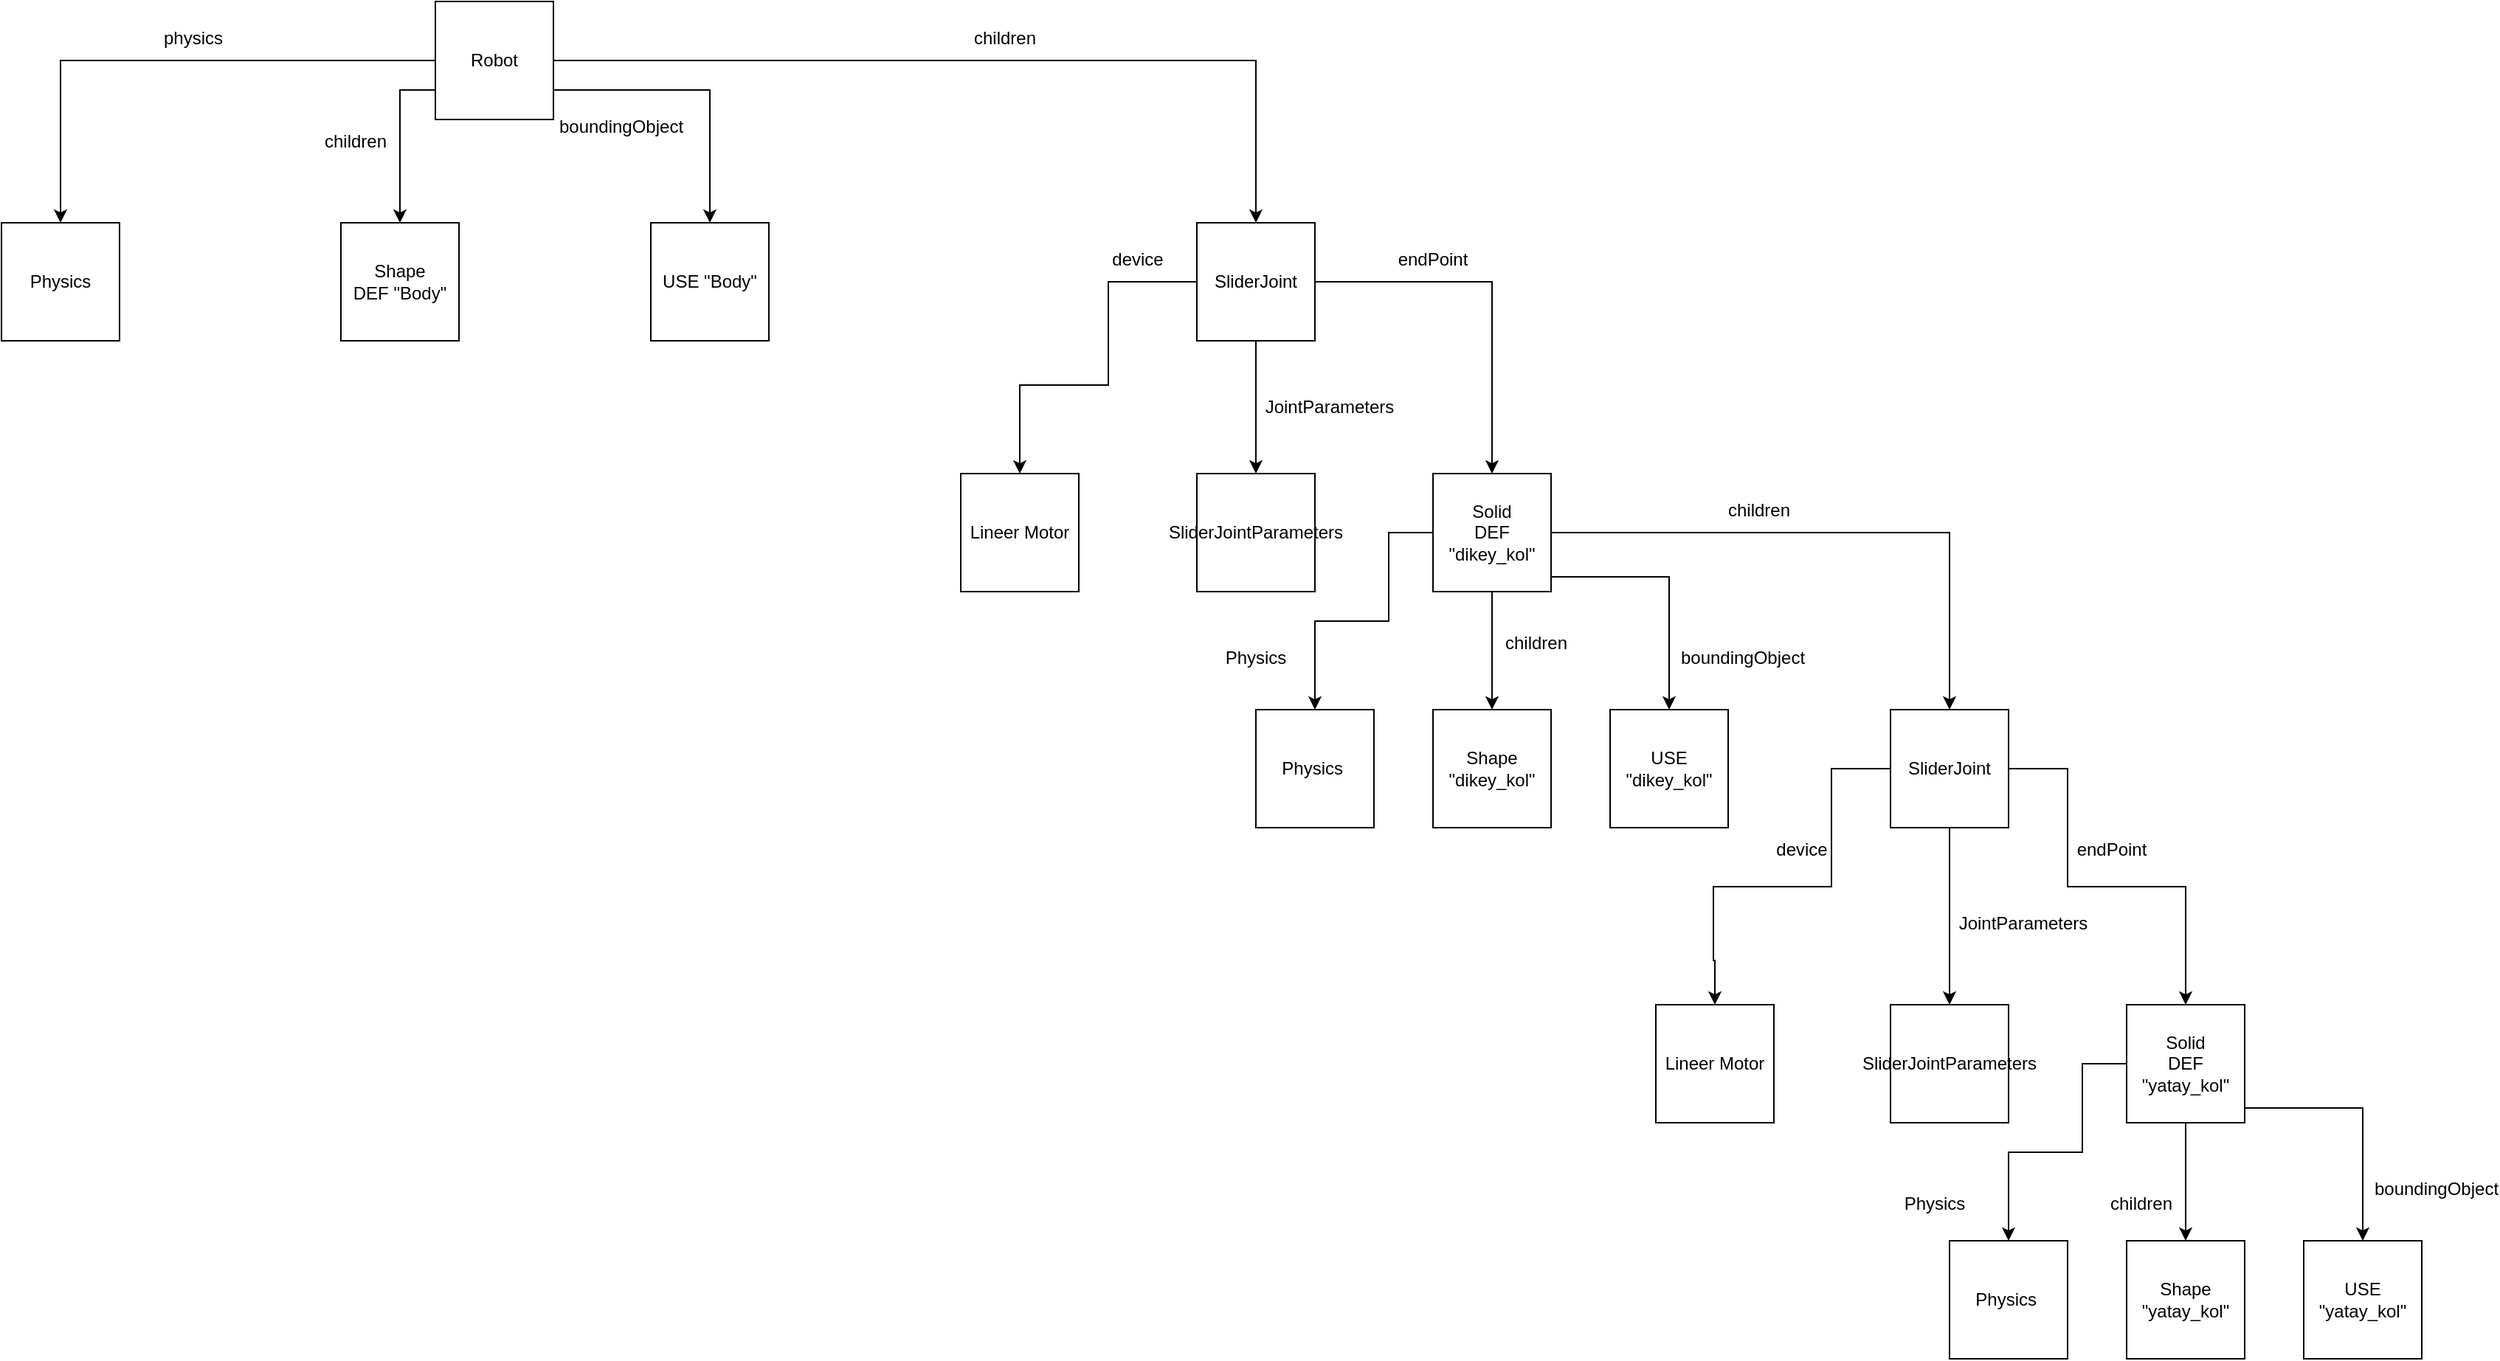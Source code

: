 <mxfile version="21.6.8" type="device">
  <diagram id="C5RBs43oDa-KdzZeNtuy" name="Page-1">
    <mxGraphModel dx="1321" dy="839" grid="1" gridSize="10" guides="1" tooltips="1" connect="1" arrows="1" fold="1" page="1" pageScale="1" pageWidth="827" pageHeight="1169" math="0" shadow="0">
      <root>
        <mxCell id="WIyWlLk6GJQsqaUBKTNV-0" />
        <mxCell id="WIyWlLk6GJQsqaUBKTNV-1" parent="WIyWlLk6GJQsqaUBKTNV-0" />
        <mxCell id="Mwpz-wzRsAJHt7b0iiVY-5" style="edgeStyle=orthogonalEdgeStyle;rounded=0;orthogonalLoop=1;jettySize=auto;html=1;entryX=0.5;entryY=0;entryDx=0;entryDy=0;" parent="WIyWlLk6GJQsqaUBKTNV-1" source="Mwpz-wzRsAJHt7b0iiVY-0" target="Mwpz-wzRsAJHt7b0iiVY-1" edge="1">
          <mxGeometry relative="1" as="geometry" />
        </mxCell>
        <mxCell id="Mwpz-wzRsAJHt7b0iiVY-7" style="edgeStyle=orthogonalEdgeStyle;rounded=0;orthogonalLoop=1;jettySize=auto;html=1;exitX=0;exitY=0.75;exitDx=0;exitDy=0;entryX=0.5;entryY=0;entryDx=0;entryDy=0;" parent="WIyWlLk6GJQsqaUBKTNV-1" source="Mwpz-wzRsAJHt7b0iiVY-0" target="Mwpz-wzRsAJHt7b0iiVY-2" edge="1">
          <mxGeometry relative="1" as="geometry" />
        </mxCell>
        <mxCell id="Mwpz-wzRsAJHt7b0iiVY-9" style="edgeStyle=orthogonalEdgeStyle;rounded=0;orthogonalLoop=1;jettySize=auto;html=1;entryX=0.5;entryY=0;entryDx=0;entryDy=0;" parent="WIyWlLk6GJQsqaUBKTNV-1" source="Mwpz-wzRsAJHt7b0iiVY-0" target="Mwpz-wzRsAJHt7b0iiVY-3" edge="1">
          <mxGeometry relative="1" as="geometry">
            <Array as="points">
              <mxPoint x="560" y="100" />
            </Array>
          </mxGeometry>
        </mxCell>
        <mxCell id="Mwpz-wzRsAJHt7b0iiVY-11" style="edgeStyle=orthogonalEdgeStyle;rounded=0;orthogonalLoop=1;jettySize=auto;html=1;entryX=0.5;entryY=0;entryDx=0;entryDy=0;" parent="WIyWlLk6GJQsqaUBKTNV-1" source="Mwpz-wzRsAJHt7b0iiVY-0" target="Mwpz-wzRsAJHt7b0iiVY-4" edge="1">
          <mxGeometry relative="1" as="geometry" />
        </mxCell>
        <mxCell id="Mwpz-wzRsAJHt7b0iiVY-0" value="Robot&lt;br&gt;" style="whiteSpace=wrap;html=1;aspect=fixed;" parent="WIyWlLk6GJQsqaUBKTNV-1" vertex="1">
          <mxGeometry x="374" y="40" width="80" height="80" as="geometry" />
        </mxCell>
        <mxCell id="Mwpz-wzRsAJHt7b0iiVY-1" value="Physics" style="whiteSpace=wrap;html=1;aspect=fixed;" parent="WIyWlLk6GJQsqaUBKTNV-1" vertex="1">
          <mxGeometry x="80" y="190" width="80" height="80" as="geometry" />
        </mxCell>
        <mxCell id="Mwpz-wzRsAJHt7b0iiVY-2" value="Shape&lt;br&gt;DEF &quot;Body&quot;&lt;br&gt;" style="whiteSpace=wrap;html=1;aspect=fixed;" parent="WIyWlLk6GJQsqaUBKTNV-1" vertex="1">
          <mxGeometry x="310" y="190" width="80" height="80" as="geometry" />
        </mxCell>
        <mxCell id="Mwpz-wzRsAJHt7b0iiVY-3" value="USE &quot;Body&quot;" style="whiteSpace=wrap;html=1;aspect=fixed;" parent="WIyWlLk6GJQsqaUBKTNV-1" vertex="1">
          <mxGeometry x="520" y="190" width="80" height="80" as="geometry" />
        </mxCell>
        <mxCell id="Mwpz-wzRsAJHt7b0iiVY-16" style="edgeStyle=orthogonalEdgeStyle;rounded=0;orthogonalLoop=1;jettySize=auto;html=1;entryX=0.5;entryY=0;entryDx=0;entryDy=0;" parent="WIyWlLk6GJQsqaUBKTNV-1" source="Mwpz-wzRsAJHt7b0iiVY-4" target="Mwpz-wzRsAJHt7b0iiVY-13" edge="1">
          <mxGeometry relative="1" as="geometry">
            <Array as="points">
              <mxPoint x="830" y="230" />
              <mxPoint x="830" y="300" />
              <mxPoint x="770" y="300" />
            </Array>
          </mxGeometry>
        </mxCell>
        <mxCell id="Mwpz-wzRsAJHt7b0iiVY-18" style="edgeStyle=orthogonalEdgeStyle;rounded=0;orthogonalLoop=1;jettySize=auto;html=1;entryX=0.5;entryY=0;entryDx=0;entryDy=0;" parent="WIyWlLk6GJQsqaUBKTNV-1" source="Mwpz-wzRsAJHt7b0iiVY-4" target="Mwpz-wzRsAJHt7b0iiVY-14" edge="1">
          <mxGeometry relative="1" as="geometry" />
        </mxCell>
        <mxCell id="Mwpz-wzRsAJHt7b0iiVY-20" style="edgeStyle=orthogonalEdgeStyle;rounded=0;orthogonalLoop=1;jettySize=auto;html=1;entryX=0.5;entryY=0;entryDx=0;entryDy=0;" parent="WIyWlLk6GJQsqaUBKTNV-1" source="Mwpz-wzRsAJHt7b0iiVY-4" target="Mwpz-wzRsAJHt7b0iiVY-15" edge="1">
          <mxGeometry relative="1" as="geometry" />
        </mxCell>
        <mxCell id="Mwpz-wzRsAJHt7b0iiVY-4" value="SliderJoint" style="whiteSpace=wrap;html=1;aspect=fixed;" parent="WIyWlLk6GJQsqaUBKTNV-1" vertex="1">
          <mxGeometry x="890" y="190" width="80" height="80" as="geometry" />
        </mxCell>
        <mxCell id="Mwpz-wzRsAJHt7b0iiVY-6" value="physics" style="text;html=1;strokeColor=none;fillColor=none;align=center;verticalAlign=middle;whiteSpace=wrap;rounded=0;" parent="WIyWlLk6GJQsqaUBKTNV-1" vertex="1">
          <mxGeometry x="180" y="50" width="60" height="30" as="geometry" />
        </mxCell>
        <mxCell id="Mwpz-wzRsAJHt7b0iiVY-8" value="children" style="text;html=1;strokeColor=none;fillColor=none;align=center;verticalAlign=middle;whiteSpace=wrap;rounded=0;" parent="WIyWlLk6GJQsqaUBKTNV-1" vertex="1">
          <mxGeometry x="290" y="120" width="60" height="30" as="geometry" />
        </mxCell>
        <mxCell id="Mwpz-wzRsAJHt7b0iiVY-10" value="boundingObject" style="text;html=1;strokeColor=none;fillColor=none;align=center;verticalAlign=middle;whiteSpace=wrap;rounded=0;" parent="WIyWlLk6GJQsqaUBKTNV-1" vertex="1">
          <mxGeometry x="470" y="110" width="60" height="30" as="geometry" />
        </mxCell>
        <mxCell id="Mwpz-wzRsAJHt7b0iiVY-12" value="children" style="text;html=1;strokeColor=none;fillColor=none;align=center;verticalAlign=middle;whiteSpace=wrap;rounded=0;" parent="WIyWlLk6GJQsqaUBKTNV-1" vertex="1">
          <mxGeometry x="730" y="50" width="60" height="30" as="geometry" />
        </mxCell>
        <mxCell id="Mwpz-wzRsAJHt7b0iiVY-13" value="Lineer Motor" style="whiteSpace=wrap;html=1;aspect=fixed;" parent="WIyWlLk6GJQsqaUBKTNV-1" vertex="1">
          <mxGeometry x="730" y="360" width="80" height="80" as="geometry" />
        </mxCell>
        <mxCell id="Mwpz-wzRsAJHt7b0iiVY-14" value="SliderJointParameters" style="whiteSpace=wrap;html=1;aspect=fixed;" parent="WIyWlLk6GJQsqaUBKTNV-1" vertex="1">
          <mxGeometry x="890" y="360" width="80" height="80" as="geometry" />
        </mxCell>
        <mxCell id="Mwpz-wzRsAJHt7b0iiVY-25" style="edgeStyle=orthogonalEdgeStyle;rounded=0;orthogonalLoop=1;jettySize=auto;html=1;entryX=0.5;entryY=0;entryDx=0;entryDy=0;" parent="WIyWlLk6GJQsqaUBKTNV-1" source="Mwpz-wzRsAJHt7b0iiVY-15" target="Mwpz-wzRsAJHt7b0iiVY-22" edge="1">
          <mxGeometry relative="1" as="geometry">
            <Array as="points">
              <mxPoint x="1020" y="400" />
              <mxPoint x="1020" y="460" />
              <mxPoint x="970" y="460" />
            </Array>
          </mxGeometry>
        </mxCell>
        <mxCell id="Mwpz-wzRsAJHt7b0iiVY-27" style="edgeStyle=orthogonalEdgeStyle;rounded=0;orthogonalLoop=1;jettySize=auto;html=1;entryX=0.5;entryY=0;entryDx=0;entryDy=0;" parent="WIyWlLk6GJQsqaUBKTNV-1" source="Mwpz-wzRsAJHt7b0iiVY-15" target="I5VvUHwtIN55ih0NQWxa-0" edge="1">
          <mxGeometry relative="1" as="geometry">
            <mxPoint x="1090" y="520" as="targetPoint" />
          </mxGeometry>
        </mxCell>
        <mxCell id="Mwpz-wzRsAJHt7b0iiVY-29" style="edgeStyle=orthogonalEdgeStyle;rounded=0;orthogonalLoop=1;jettySize=auto;html=1;entryX=0.5;entryY=0;entryDx=0;entryDy=0;" parent="WIyWlLk6GJQsqaUBKTNV-1" source="Mwpz-wzRsAJHt7b0iiVY-15" target="Mwpz-wzRsAJHt7b0iiVY-24" edge="1">
          <mxGeometry relative="1" as="geometry">
            <Array as="points">
              <mxPoint x="1210" y="430" />
            </Array>
          </mxGeometry>
        </mxCell>
        <mxCell id="I5VvUHwtIN55ih0NQWxa-7" style="edgeStyle=orthogonalEdgeStyle;rounded=0;orthogonalLoop=1;jettySize=auto;html=1;entryX=0.5;entryY=0;entryDx=0;entryDy=0;" edge="1" parent="WIyWlLk6GJQsqaUBKTNV-1" source="Mwpz-wzRsAJHt7b0iiVY-15" target="I5VvUHwtIN55ih0NQWxa-8">
          <mxGeometry relative="1" as="geometry">
            <mxPoint x="1390" y="490" as="targetPoint" />
            <Array as="points">
              <mxPoint x="1400" y="400" />
            </Array>
          </mxGeometry>
        </mxCell>
        <mxCell id="Mwpz-wzRsAJHt7b0iiVY-15" value="Solid &lt;br&gt;DEF &quot;dikey_kol&quot;" style="whiteSpace=wrap;html=1;aspect=fixed;" parent="WIyWlLk6GJQsqaUBKTNV-1" vertex="1">
          <mxGeometry x="1050" y="360" width="80" height="80" as="geometry" />
        </mxCell>
        <mxCell id="Mwpz-wzRsAJHt7b0iiVY-17" value="device" style="text;html=1;strokeColor=none;fillColor=none;align=center;verticalAlign=middle;whiteSpace=wrap;rounded=0;" parent="WIyWlLk6GJQsqaUBKTNV-1" vertex="1">
          <mxGeometry x="820" y="200" width="60" height="30" as="geometry" />
        </mxCell>
        <mxCell id="Mwpz-wzRsAJHt7b0iiVY-19" value="JointParameters" style="text;html=1;strokeColor=none;fillColor=none;align=center;verticalAlign=middle;whiteSpace=wrap;rounded=0;" parent="WIyWlLk6GJQsqaUBKTNV-1" vertex="1">
          <mxGeometry x="950" y="300" width="60" height="30" as="geometry" />
        </mxCell>
        <mxCell id="Mwpz-wzRsAJHt7b0iiVY-21" value="endPoint" style="text;html=1;strokeColor=none;fillColor=none;align=center;verticalAlign=middle;whiteSpace=wrap;rounded=0;" parent="WIyWlLk6GJQsqaUBKTNV-1" vertex="1">
          <mxGeometry x="1020" y="200" width="60" height="30" as="geometry" />
        </mxCell>
        <mxCell id="Mwpz-wzRsAJHt7b0iiVY-22" value="Physics&amp;nbsp;" style="whiteSpace=wrap;html=1;aspect=fixed;" parent="WIyWlLk6GJQsqaUBKTNV-1" vertex="1">
          <mxGeometry x="930" y="520" width="80" height="80" as="geometry" />
        </mxCell>
        <mxCell id="Mwpz-wzRsAJHt7b0iiVY-24" value="USE &quot;dikey_kol&quot;" style="whiteSpace=wrap;html=1;aspect=fixed;" parent="WIyWlLk6GJQsqaUBKTNV-1" vertex="1">
          <mxGeometry x="1170" y="520" width="80" height="80" as="geometry" />
        </mxCell>
        <mxCell id="Mwpz-wzRsAJHt7b0iiVY-26" value="Physics" style="text;html=1;strokeColor=none;fillColor=none;align=center;verticalAlign=middle;whiteSpace=wrap;rounded=0;" parent="WIyWlLk6GJQsqaUBKTNV-1" vertex="1">
          <mxGeometry x="900" y="470" width="60" height="30" as="geometry" />
        </mxCell>
        <mxCell id="Mwpz-wzRsAJHt7b0iiVY-28" value="children" style="text;html=1;strokeColor=none;fillColor=none;align=center;verticalAlign=middle;whiteSpace=wrap;rounded=0;" parent="WIyWlLk6GJQsqaUBKTNV-1" vertex="1">
          <mxGeometry x="1090" y="460" width="60" height="30" as="geometry" />
        </mxCell>
        <mxCell id="Mwpz-wzRsAJHt7b0iiVY-30" value="boundingObject" style="text;html=1;strokeColor=none;fillColor=none;align=center;verticalAlign=middle;whiteSpace=wrap;rounded=0;" parent="WIyWlLk6GJQsqaUBKTNV-1" vertex="1">
          <mxGeometry x="1230" y="470" width="60" height="30" as="geometry" />
        </mxCell>
        <mxCell id="I5VvUHwtIN55ih0NQWxa-0" value="Shape&lt;br&gt;&quot;dikey_kol&quot;" style="whiteSpace=wrap;html=1;aspect=fixed;" vertex="1" parent="WIyWlLk6GJQsqaUBKTNV-1">
          <mxGeometry x="1050" y="520" width="80" height="80" as="geometry" />
        </mxCell>
        <mxCell id="I5VvUHwtIN55ih0NQWxa-10" style="edgeStyle=orthogonalEdgeStyle;rounded=0;orthogonalLoop=1;jettySize=auto;html=1;entryX=0.5;entryY=0;entryDx=0;entryDy=0;" edge="1" parent="WIyWlLk6GJQsqaUBKTNV-1" source="I5VvUHwtIN55ih0NQWxa-8" target="I5VvUHwtIN55ih0NQWxa-16">
          <mxGeometry relative="1" as="geometry">
            <mxPoint x="1310" y="690" as="targetPoint" />
            <Array as="points">
              <mxPoint x="1320" y="560" />
              <mxPoint x="1320" y="640" />
              <mxPoint x="1240" y="640" />
              <mxPoint x="1240" y="690" />
              <mxPoint x="1241" y="690" />
            </Array>
          </mxGeometry>
        </mxCell>
        <mxCell id="I5VvUHwtIN55ih0NQWxa-11" style="edgeStyle=orthogonalEdgeStyle;rounded=0;orthogonalLoop=1;jettySize=auto;html=1;entryX=0.5;entryY=0;entryDx=0;entryDy=0;" edge="1" parent="WIyWlLk6GJQsqaUBKTNV-1" source="I5VvUHwtIN55ih0NQWxa-8" target="I5VvUHwtIN55ih0NQWxa-18">
          <mxGeometry relative="1" as="geometry">
            <mxPoint x="1400" y="720" as="targetPoint" />
          </mxGeometry>
        </mxCell>
        <mxCell id="I5VvUHwtIN55ih0NQWxa-12" style="edgeStyle=orthogonalEdgeStyle;rounded=0;orthogonalLoop=1;jettySize=auto;html=1;entryX=0.5;entryY=0;entryDx=0;entryDy=0;" edge="1" parent="WIyWlLk6GJQsqaUBKTNV-1" source="I5VvUHwtIN55ih0NQWxa-8" target="I5VvUHwtIN55ih0NQWxa-24">
          <mxGeometry relative="1" as="geometry">
            <mxPoint x="1520" y="720" as="targetPoint" />
            <Array as="points">
              <mxPoint x="1480" y="560" />
              <mxPoint x="1480" y="640" />
              <mxPoint x="1560" y="640" />
            </Array>
          </mxGeometry>
        </mxCell>
        <mxCell id="I5VvUHwtIN55ih0NQWxa-8" value="SliderJoint" style="whiteSpace=wrap;html=1;aspect=fixed;" vertex="1" parent="WIyWlLk6GJQsqaUBKTNV-1">
          <mxGeometry x="1360" y="520" width="80" height="80" as="geometry" />
        </mxCell>
        <mxCell id="I5VvUHwtIN55ih0NQWxa-9" value="children" style="text;html=1;strokeColor=none;fillColor=none;align=center;verticalAlign=middle;whiteSpace=wrap;rounded=0;" vertex="1" parent="WIyWlLk6GJQsqaUBKTNV-1">
          <mxGeometry x="1241" y="370" width="60" height="30" as="geometry" />
        </mxCell>
        <mxCell id="I5VvUHwtIN55ih0NQWxa-13" value="device" style="text;html=1;strokeColor=none;fillColor=none;align=center;verticalAlign=middle;whiteSpace=wrap;rounded=0;" vertex="1" parent="WIyWlLk6GJQsqaUBKTNV-1">
          <mxGeometry x="1270" y="600" width="60" height="30" as="geometry" />
        </mxCell>
        <mxCell id="I5VvUHwtIN55ih0NQWxa-14" value="JointParameters" style="text;html=1;strokeColor=none;fillColor=none;align=center;verticalAlign=middle;whiteSpace=wrap;rounded=0;" vertex="1" parent="WIyWlLk6GJQsqaUBKTNV-1">
          <mxGeometry x="1420" y="650" width="60" height="30" as="geometry" />
        </mxCell>
        <mxCell id="I5VvUHwtIN55ih0NQWxa-15" value="endPoint" style="text;html=1;strokeColor=none;fillColor=none;align=center;verticalAlign=middle;whiteSpace=wrap;rounded=0;" vertex="1" parent="WIyWlLk6GJQsqaUBKTNV-1">
          <mxGeometry x="1480" y="600" width="60" height="30" as="geometry" />
        </mxCell>
        <mxCell id="I5VvUHwtIN55ih0NQWxa-16" value="Lineer Motor" style="whiteSpace=wrap;html=1;aspect=fixed;" vertex="1" parent="WIyWlLk6GJQsqaUBKTNV-1">
          <mxGeometry x="1201" y="720" width="80" height="80" as="geometry" />
        </mxCell>
        <mxCell id="I5VvUHwtIN55ih0NQWxa-18" value="SliderJointParameters" style="whiteSpace=wrap;html=1;aspect=fixed;" vertex="1" parent="WIyWlLk6GJQsqaUBKTNV-1">
          <mxGeometry x="1360" y="720" width="80" height="80" as="geometry" />
        </mxCell>
        <mxCell id="I5VvUHwtIN55ih0NQWxa-21" style="edgeStyle=orthogonalEdgeStyle;rounded=0;orthogonalLoop=1;jettySize=auto;html=1;entryX=0.5;entryY=0;entryDx=0;entryDy=0;" edge="1" parent="WIyWlLk6GJQsqaUBKTNV-1" source="I5VvUHwtIN55ih0NQWxa-24" target="I5VvUHwtIN55ih0NQWxa-25">
          <mxGeometry relative="1" as="geometry">
            <Array as="points">
              <mxPoint x="1490" y="760" />
              <mxPoint x="1490" y="820" />
              <mxPoint x="1440" y="820" />
            </Array>
          </mxGeometry>
        </mxCell>
        <mxCell id="I5VvUHwtIN55ih0NQWxa-22" style="edgeStyle=orthogonalEdgeStyle;rounded=0;orthogonalLoop=1;jettySize=auto;html=1;entryX=0.5;entryY=0;entryDx=0;entryDy=0;" edge="1" parent="WIyWlLk6GJQsqaUBKTNV-1" source="I5VvUHwtIN55ih0NQWxa-24" target="I5VvUHwtIN55ih0NQWxa-27">
          <mxGeometry relative="1" as="geometry">
            <mxPoint x="1560" y="880" as="targetPoint" />
          </mxGeometry>
        </mxCell>
        <mxCell id="I5VvUHwtIN55ih0NQWxa-23" style="edgeStyle=orthogonalEdgeStyle;rounded=0;orthogonalLoop=1;jettySize=auto;html=1;entryX=0.5;entryY=0;entryDx=0;entryDy=0;" edge="1" parent="WIyWlLk6GJQsqaUBKTNV-1" source="I5VvUHwtIN55ih0NQWxa-24" target="I5VvUHwtIN55ih0NQWxa-26">
          <mxGeometry relative="1" as="geometry">
            <Array as="points">
              <mxPoint x="1680" y="790" />
            </Array>
          </mxGeometry>
        </mxCell>
        <mxCell id="I5VvUHwtIN55ih0NQWxa-24" value="Solid &lt;br&gt;DEF &quot;yatay_kol&quot;" style="whiteSpace=wrap;html=1;aspect=fixed;" vertex="1" parent="WIyWlLk6GJQsqaUBKTNV-1">
          <mxGeometry x="1520" y="720" width="80" height="80" as="geometry" />
        </mxCell>
        <mxCell id="I5VvUHwtIN55ih0NQWxa-25" value="Physics&amp;nbsp;" style="whiteSpace=wrap;html=1;aspect=fixed;" vertex="1" parent="WIyWlLk6GJQsqaUBKTNV-1">
          <mxGeometry x="1400" y="880" width="80" height="80" as="geometry" />
        </mxCell>
        <mxCell id="I5VvUHwtIN55ih0NQWxa-26" value="USE &quot;yatay_kol&quot;" style="whiteSpace=wrap;html=1;aspect=fixed;" vertex="1" parent="WIyWlLk6GJQsqaUBKTNV-1">
          <mxGeometry x="1640" y="880" width="80" height="80" as="geometry" />
        </mxCell>
        <mxCell id="I5VvUHwtIN55ih0NQWxa-27" value="Shape&lt;br&gt;&quot;yatay_kol&quot;" style="whiteSpace=wrap;html=1;aspect=fixed;" vertex="1" parent="WIyWlLk6GJQsqaUBKTNV-1">
          <mxGeometry x="1520" y="880" width="80" height="80" as="geometry" />
        </mxCell>
        <mxCell id="I5VvUHwtIN55ih0NQWxa-28" value="Physics" style="text;html=1;strokeColor=none;fillColor=none;align=center;verticalAlign=middle;whiteSpace=wrap;rounded=0;" vertex="1" parent="WIyWlLk6GJQsqaUBKTNV-1">
          <mxGeometry x="1360" y="840" width="60" height="30" as="geometry" />
        </mxCell>
        <mxCell id="I5VvUHwtIN55ih0NQWxa-29" value="children" style="text;html=1;strokeColor=none;fillColor=none;align=center;verticalAlign=middle;whiteSpace=wrap;rounded=0;" vertex="1" parent="WIyWlLk6GJQsqaUBKTNV-1">
          <mxGeometry x="1500" y="840" width="60" height="30" as="geometry" />
        </mxCell>
        <mxCell id="I5VvUHwtIN55ih0NQWxa-30" value="boundingObject" style="text;html=1;strokeColor=none;fillColor=none;align=center;verticalAlign=middle;whiteSpace=wrap;rounded=0;" vertex="1" parent="WIyWlLk6GJQsqaUBKTNV-1">
          <mxGeometry x="1700" y="830" width="60" height="30" as="geometry" />
        </mxCell>
      </root>
    </mxGraphModel>
  </diagram>
</mxfile>
